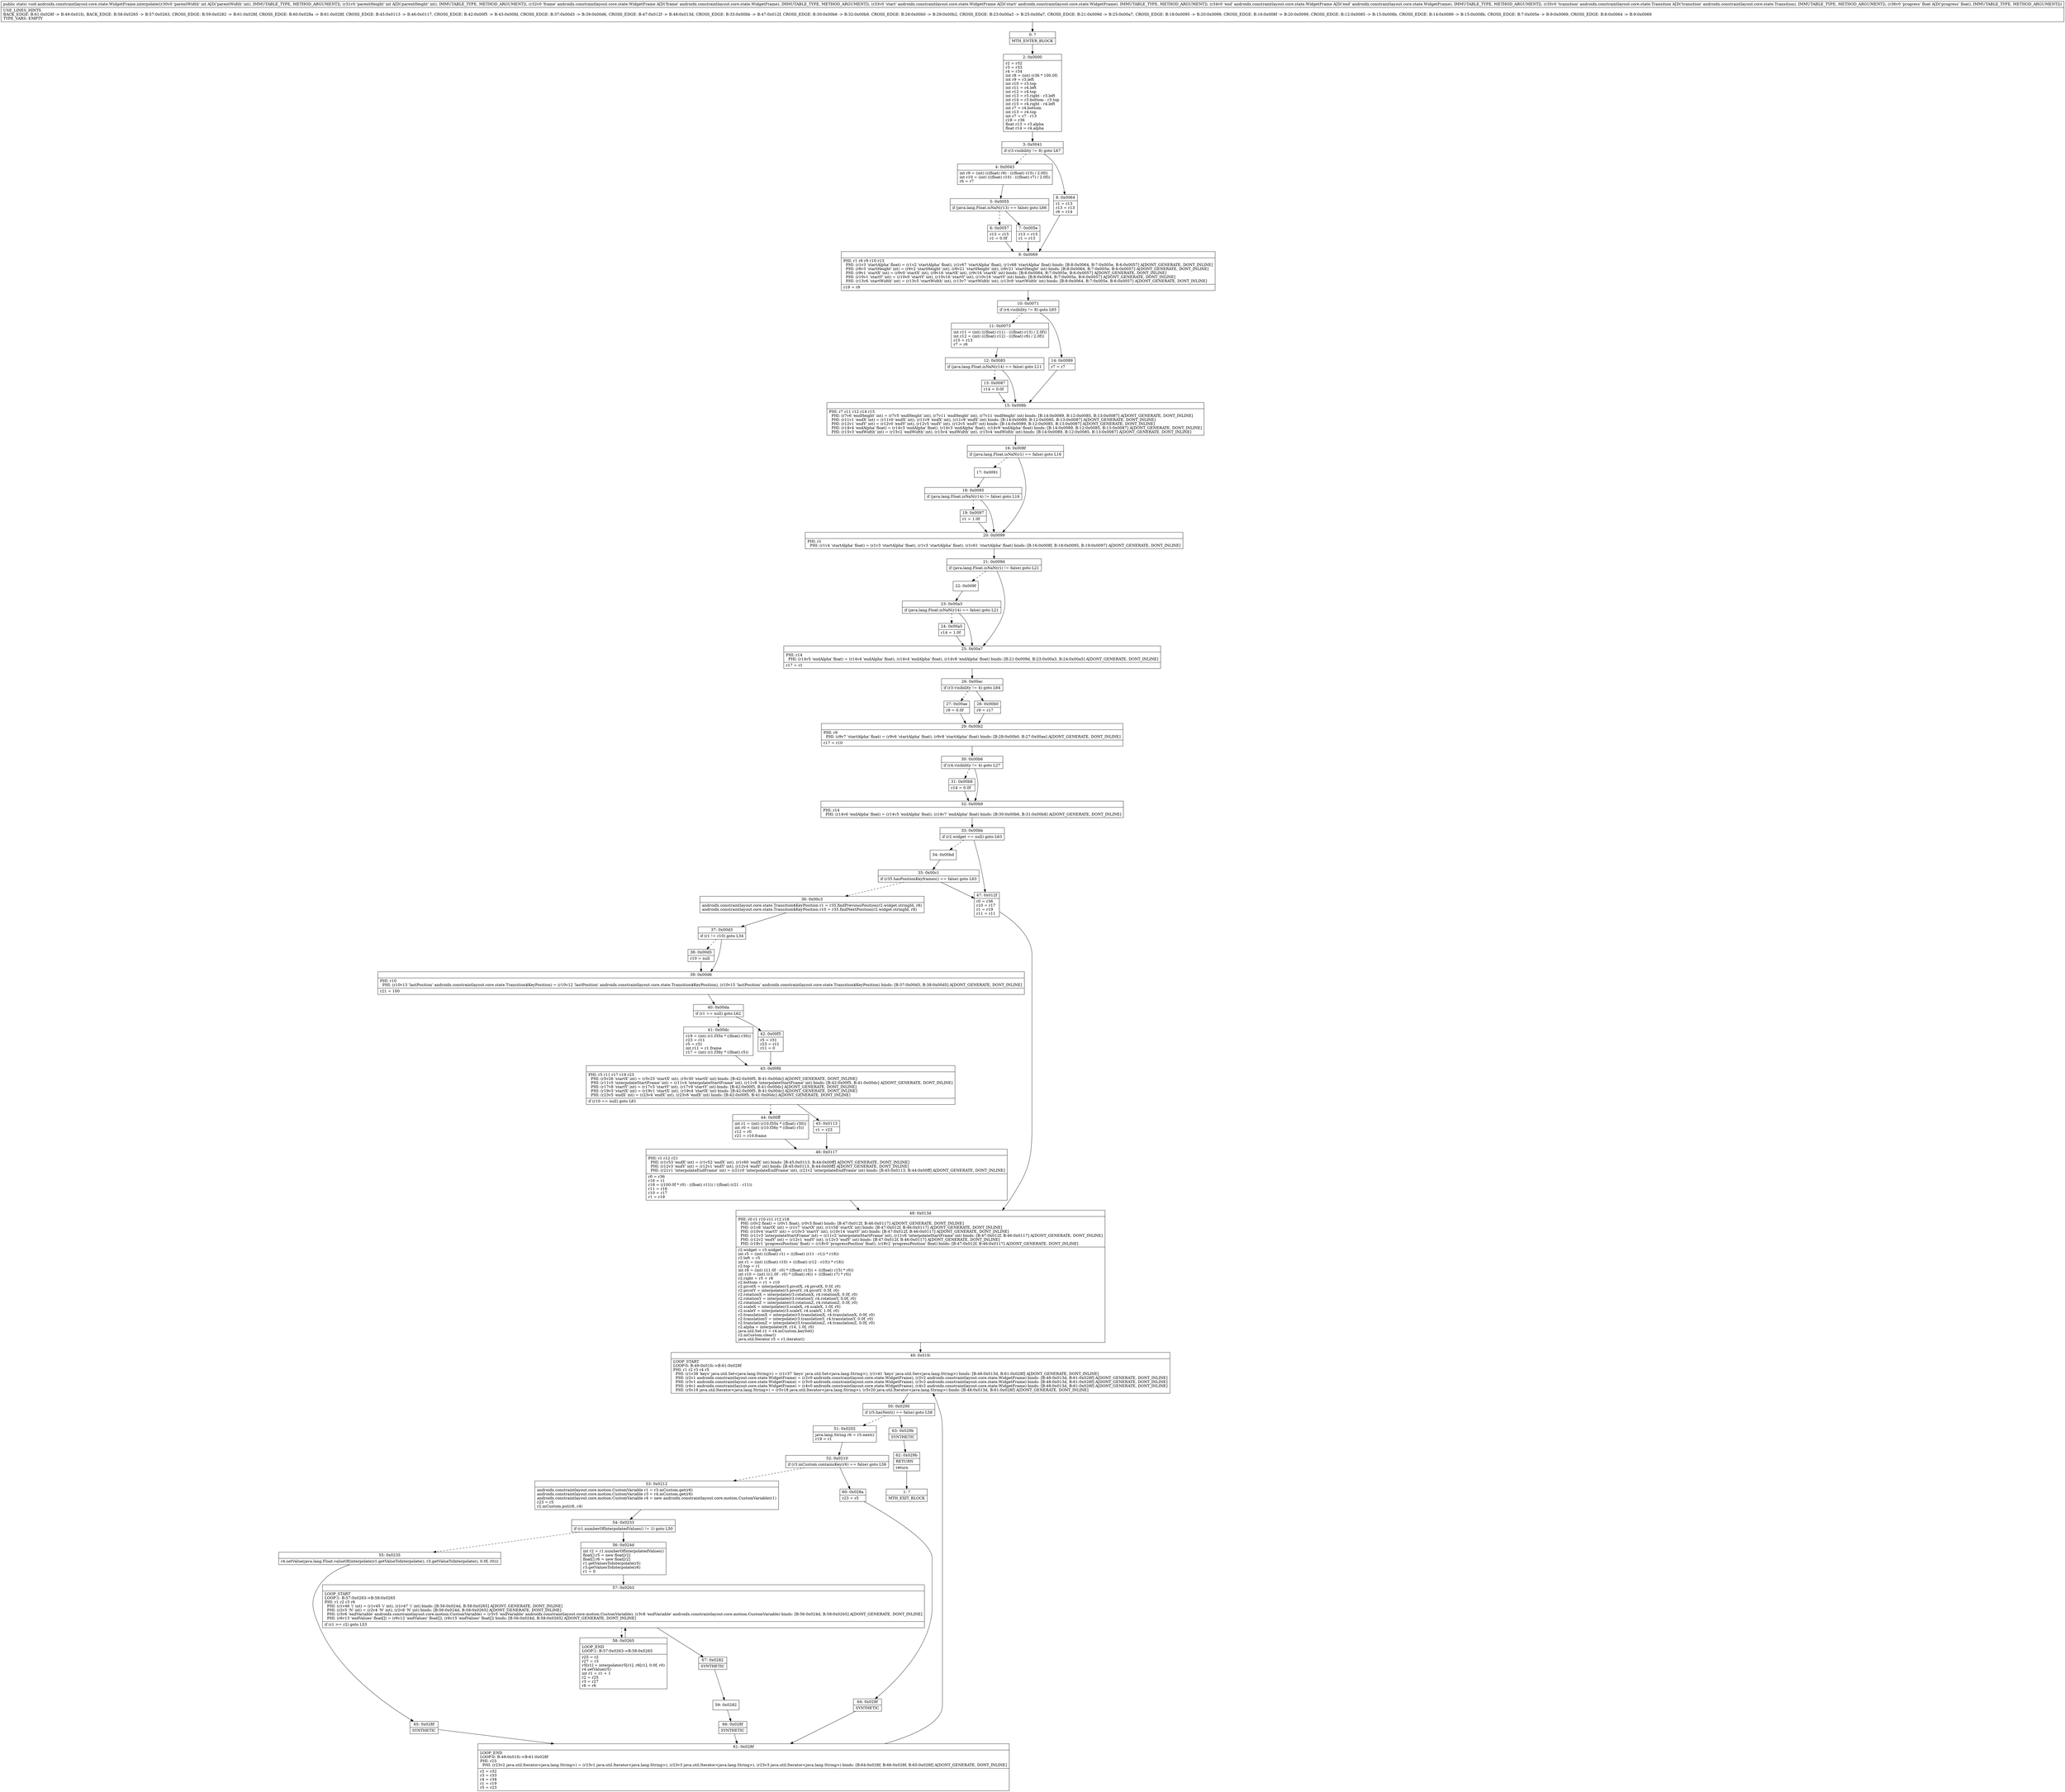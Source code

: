 digraph "CFG forandroidx.constraintlayout.core.state.WidgetFrame.interpolate(IILandroidx\/constraintlayout\/core\/state\/WidgetFrame;Landroidx\/constraintlayout\/core\/state\/WidgetFrame;Landroidx\/constraintlayout\/core\/state\/WidgetFrame;Landroidx\/constraintlayout\/core\/state\/Transition;F)V" {
Node_0 [shape=record,label="{0\:\ ?|MTH_ENTER_BLOCK\l}"];
Node_2 [shape=record,label="{2\:\ 0x0000|r2 = r32\lr3 = r33\lr4 = r34\lint r8 = (int) (r36 * 100.0f)\lint r9 = r3.left\lint r10 = r3.top\lint r11 = r4.left\lint r12 = r4.top\lint r13 = r3.right \- r3.left\lint r14 = r3.bottom \- r3.top\lint r15 = r4.right \- r4.left\lint r7 = r4.bottom\lint r13 = r4.top\lint r7 = r7 \- r13\lr18 = r36\lfloat r13 = r3.alpha\lfloat r14 = r4.alpha\l}"];
Node_3 [shape=record,label="{3\:\ 0x0041|if (r3.visibility != 8) goto L67\l}"];
Node_4 [shape=record,label="{4\:\ 0x0043|int r9 = (int) (((float) r9) \- (((float) r15) \/ 2.0f))\lint r10 = (int) (((float) r10) \- (((float) r7) \/ 2.0f))\lr6 = r7\l}"];
Node_5 [shape=record,label="{5\:\ 0x0055|if (java.lang.Float.isNaN(r13) == false) goto L66\l}"];
Node_6 [shape=record,label="{6\:\ 0x0057|r13 = r15\lr1 = 0.0f\l}"];
Node_9 [shape=record,label="{9\:\ 0x0069|PHI: r1 r6 r9 r10 r13 \l  PHI: (r1v3 'startAlpha' float) = (r1v2 'startAlpha' float), (r1v67 'startAlpha' float), (r1v68 'startAlpha' float) binds: [B:8:0x0064, B:7:0x005e, B:6:0x0057] A[DONT_GENERATE, DONT_INLINE]\l  PHI: (r6v3 'startHeight' int) = (r6v2 'startHeight' int), (r6v21 'startHeight' int), (r6v21 'startHeight' int) binds: [B:8:0x0064, B:7:0x005e, B:6:0x0057] A[DONT_GENERATE, DONT_INLINE]\l  PHI: (r9v1 'startX' int) = (r9v0 'startX' int), (r9v16 'startX' int), (r9v16 'startX' int) binds: [B:8:0x0064, B:7:0x005e, B:6:0x0057] A[DONT_GENERATE, DONT_INLINE]\l  PHI: (r10v1 'startY' int) = (r10v0 'startY' int), (r10v16 'startY' int), (r10v16 'startY' int) binds: [B:8:0x0064, B:7:0x005e, B:6:0x0057] A[DONT_GENERATE, DONT_INLINE]\l  PHI: (r13v6 'startWidth' int) = (r13v5 'startWidth' int), (r13v7 'startWidth' int), (r13v9 'startWidth' int) binds: [B:8:0x0064, B:7:0x005e, B:6:0x0057] A[DONT_GENERATE, DONT_INLINE]\l|r19 = r9\l}"];
Node_10 [shape=record,label="{10\:\ 0x0071|if (r4.visibility != 8) goto L65\l}"];
Node_11 [shape=record,label="{11\:\ 0x0073|int r11 = (int) (((float) r11) \- (((float) r13) \/ 2.0f))\lint r12 = (int) (((float) r12) \- (((float) r6) \/ 2.0f))\lr15 = r13\lr7 = r6\l}"];
Node_12 [shape=record,label="{12\:\ 0x0085|if (java.lang.Float.isNaN(r14) == false) goto L11\l}"];
Node_13 [shape=record,label="{13\:\ 0x0087|r14 = 0.0f\l}"];
Node_15 [shape=record,label="{15\:\ 0x008b|PHI: r7 r11 r12 r14 r15 \l  PHI: (r7v6 'endHeight' int) = (r7v5 'endHeight' int), (r7v11 'endHeight' int), (r7v11 'endHeight' int) binds: [B:14:0x0089, B:12:0x0085, B:13:0x0087] A[DONT_GENERATE, DONT_INLINE]\l  PHI: (r11v1 'endX' int) = (r11v0 'endX' int), (r11v9 'endX' int), (r11v9 'endX' int) binds: [B:14:0x0089, B:12:0x0085, B:13:0x0087] A[DONT_GENERATE, DONT_INLINE]\l  PHI: (r12v1 'endY' int) = (r12v0 'endY' int), (r12v5 'endY' int), (r12v5 'endY' int) binds: [B:14:0x0089, B:12:0x0085, B:13:0x0087] A[DONT_GENERATE, DONT_INLINE]\l  PHI: (r14v4 'endAlpha' float) = (r14v3 'endAlpha' float), (r14v3 'endAlpha' float), (r14v9 'endAlpha' float) binds: [B:14:0x0089, B:12:0x0085, B:13:0x0087] A[DONT_GENERATE, DONT_INLINE]\l  PHI: (r15v3 'endWidth' int) = (r15v2 'endWidth' int), (r15v4 'endWidth' int), (r15v4 'endWidth' int) binds: [B:14:0x0089, B:12:0x0085, B:13:0x0087] A[DONT_GENERATE, DONT_INLINE]\l}"];
Node_16 [shape=record,label="{16\:\ 0x008f|if (java.lang.Float.isNaN(r1) == false) goto L16\l}"];
Node_17 [shape=record,label="{17\:\ 0x0091}"];
Node_18 [shape=record,label="{18\:\ 0x0095|if (java.lang.Float.isNaN(r14) != false) goto L16\l}"];
Node_19 [shape=record,label="{19\:\ 0x0097|r1 = 1.0f\l}"];
Node_20 [shape=record,label="{20\:\ 0x0099|PHI: r1 \l  PHI: (r1v4 'startAlpha' float) = (r1v3 'startAlpha' float), (r1v3 'startAlpha' float), (r1v61 'startAlpha' float) binds: [B:16:0x008f, B:18:0x0095, B:19:0x0097] A[DONT_GENERATE, DONT_INLINE]\l}"];
Node_21 [shape=record,label="{21\:\ 0x009d|if (java.lang.Float.isNaN(r1) != false) goto L21\l}"];
Node_22 [shape=record,label="{22\:\ 0x009f}"];
Node_23 [shape=record,label="{23\:\ 0x00a3|if (java.lang.Float.isNaN(r14) == false) goto L21\l}"];
Node_24 [shape=record,label="{24\:\ 0x00a5|r14 = 1.0f\l}"];
Node_25 [shape=record,label="{25\:\ 0x00a7|PHI: r14 \l  PHI: (r14v5 'endAlpha' float) = (r14v4 'endAlpha' float), (r14v4 'endAlpha' float), (r14v8 'endAlpha' float) binds: [B:21:0x009d, B:23:0x00a3, B:24:0x00a5] A[DONT_GENERATE, DONT_INLINE]\l|r17 = r1\l}"];
Node_26 [shape=record,label="{26\:\ 0x00ac|if (r3.visibility != 4) goto L64\l}"];
Node_27 [shape=record,label="{27\:\ 0x00ae|r9 = 0.0f\l}"];
Node_29 [shape=record,label="{29\:\ 0x00b2|PHI: r9 \l  PHI: (r9v7 'startAlpha' float) = (r9v6 'startAlpha' float), (r9v8 'startAlpha' float) binds: [B:28:0x00b0, B:27:0x00ae] A[DONT_GENERATE, DONT_INLINE]\l|r17 = r10\l}"];
Node_30 [shape=record,label="{30\:\ 0x00b6|if (r4.visibility != 4) goto L27\l}"];
Node_31 [shape=record,label="{31\:\ 0x00b8|r14 = 0.0f\l}"];
Node_32 [shape=record,label="{32\:\ 0x00b9|PHI: r14 \l  PHI: (r14v6 'endAlpha' float) = (r14v5 'endAlpha' float), (r14v7 'endAlpha' float) binds: [B:30:0x00b6, B:31:0x00b8] A[DONT_GENERATE, DONT_INLINE]\l}"];
Node_33 [shape=record,label="{33\:\ 0x00bb|if (r2.widget == null) goto L63\l}"];
Node_34 [shape=record,label="{34\:\ 0x00bd}"];
Node_35 [shape=record,label="{35\:\ 0x00c1|if (r35.hasPositionKeyframes() == false) goto L63\l}"];
Node_36 [shape=record,label="{36\:\ 0x00c3|androidx.constraintlayout.core.state.Transition$KeyPosition r1 = r35.findPreviousPosition(r2.widget.stringId, r8)\landroidx.constraintlayout.core.state.Transition$KeyPosition r10 = r35.findNextPosition(r2.widget.stringId, r8)\l}"];
Node_37 [shape=record,label="{37\:\ 0x00d3|if (r1 != r10) goto L34\l}"];
Node_38 [shape=record,label="{38\:\ 0x00d5|r10 = null\l}"];
Node_39 [shape=record,label="{39\:\ 0x00d6|PHI: r10 \l  PHI: (r10v13 'lastPosition' androidx.constraintlayout.core.state.Transition$KeyPosition) = (r10v12 'lastPosition' androidx.constraintlayout.core.state.Transition$KeyPosition), (r10v15 'lastPosition' androidx.constraintlayout.core.state.Transition$KeyPosition) binds: [B:37:0x00d3, B:38:0x00d5] A[DONT_GENERATE, DONT_INLINE]\l|r21 = 100\l}"];
Node_40 [shape=record,label="{40\:\ 0x00da|if (r1 == null) goto L62\l}"];
Node_41 [shape=record,label="{41\:\ 0x00dc|r19 = (int) (r1.f35x * ((float) r30))\lr23 = r11\lr5 = r31\lint r11 = r1.frame\lr17 = (int) (r1.f36y * ((float) r5))\l}"];
Node_43 [shape=record,label="{43\:\ 0x00fd|PHI: r5 r11 r17 r19 r23 \l  PHI: (r5v26 'startX' int) = (r5v25 'startX' int), (r5v30 'startX' int) binds: [B:42:0x00f5, B:41:0x00dc] A[DONT_GENERATE, DONT_INLINE]\l  PHI: (r11v5 'interpolateStartFrame' int) = (r11v4 'interpolateStartFrame' int), (r11v8 'interpolateStartFrame' int) binds: [B:42:0x00f5, B:41:0x00dc] A[DONT_GENERATE, DONT_INLINE]\l  PHI: (r17v8 'startY' int) = (r17v3 'startY' int), (r17v9 'startY' int) binds: [B:42:0x00f5, B:41:0x00dc] A[DONT_GENERATE, DONT_INLINE]\l  PHI: (r19v3 'startX' int) = (r19v1 'startX' int), (r19v4 'startX' int) binds: [B:42:0x00f5, B:41:0x00dc] A[DONT_GENERATE, DONT_INLINE]\l  PHI: (r23v5 'endX' int) = (r23v4 'endX' int), (r23v6 'endX' int) binds: [B:42:0x00f5, B:41:0x00dc] A[DONT_GENERATE, DONT_INLINE]\l|if (r10 == null) goto L61\l}"];
Node_44 [shape=record,label="{44\:\ 0x00ff|int r1 = (int) (r10.f35x * ((float) r30))\lint r0 = (int) (r10.f36y * ((float) r5))\lr12 = r0\lr21 = r10.frame\l}"];
Node_46 [shape=record,label="{46\:\ 0x0117|PHI: r1 r12 r21 \l  PHI: (r1v53 'endX' int) = (r1v52 'endX' int), (r1v60 'endX' int) binds: [B:45:0x0113, B:44:0x00ff] A[DONT_GENERATE, DONT_INLINE]\l  PHI: (r12v3 'endY' int) = (r12v1 'endY' int), (r12v4 'endY' int) binds: [B:45:0x0113, B:44:0x00ff] A[DONT_GENERATE, DONT_INLINE]\l  PHI: (r21v1 'interpolateEndFrame' int) = (r21v0 'interpolateEndFrame' int), (r21v2 'interpolateEndFrame' int) binds: [B:45:0x0113, B:44:0x00ff] A[DONT_GENERATE, DONT_INLINE]\l|r0 = r36\lr16 = r1\lr18 = ((100.0f * r0) \- ((float) r11)) \/ ((float) (r21 \- r11))\lr11 = r16\lr10 = r17\lr1 = r19\l}"];
Node_48 [shape=record,label="{48\:\ 0x013d|PHI: r0 r1 r10 r11 r12 r18 \l  PHI: (r0v2 float) = (r0v1 float), (r0v3 float) binds: [B:47:0x012f, B:46:0x0117] A[DONT_GENERATE, DONT_INLINE]\l  PHI: (r1v8 'startX' int) = (r1v7 'startX' int), (r1v58 'startX' int) binds: [B:47:0x012f, B:46:0x0117] A[DONT_GENERATE, DONT_INLINE]\l  PHI: (r10v4 'startY' int) = (r10v3 'startY' int), (r10v14 'startY' int) binds: [B:47:0x012f, B:46:0x0117] A[DONT_GENERATE, DONT_INLINE]\l  PHI: (r11v3 'interpolateStartFrame' int) = (r11v2 'interpolateStartFrame' int), (r11v6 'interpolateStartFrame' int) binds: [B:47:0x012f, B:46:0x0117] A[DONT_GENERATE, DONT_INLINE]\l  PHI: (r12v2 'endY' int) = (r12v1 'endY' int), (r12v3 'endY' int) binds: [B:47:0x012f, B:46:0x0117] A[DONT_GENERATE, DONT_INLINE]\l  PHI: (r18v1 'progressPosition' float) = (r18v0 'progressPosition' float), (r18v2 'progressPosition' float) binds: [B:47:0x012f, B:46:0x0117] A[DONT_GENERATE, DONT_INLINE]\l|r2.widget = r3.widget\lint r5 = (int) (((float) r1) + (((float) (r11 \- r1)) * r18))\lr2.left = r5\lint r1 = (int) (((float) r10) + (((float) (r12 \- r10)) * r18))\lr2.top = r1\lint r8 = (int) (((1.0f \- r0) * ((float) r13)) + (((float) r15) * r0))\lint r10 = (int) (((1.0f \- r0) * ((float) r6)) + (((float) r7) * r0))\lr2.right = r5 + r8\lr2.bottom = r1 + r10\lr2.pivotX = interpolate(r3.pivotX, r4.pivotX, 0.5f, r0)\lr2.pivotY = interpolate(r3.pivotY, r4.pivotY, 0.5f, r0)\lr2.rotationX = interpolate(r3.rotationX, r4.rotationX, 0.0f, r0)\lr2.rotationY = interpolate(r3.rotationY, r4.rotationY, 0.0f, r0)\lr2.rotationZ = interpolate(r3.rotationZ, r4.rotationZ, 0.0f, r0)\lr2.scaleX = interpolate(r3.scaleX, r4.scaleX, 1.0f, r0)\lr2.scaleY = interpolate(r3.scaleY, r4.scaleY, 1.0f, r0)\lr2.translationX = interpolate(r3.translationX, r4.translationX, 0.0f, r0)\lr2.translationY = interpolate(r3.translationY, r4.translationY, 0.0f, r0)\lr2.translationZ = interpolate(r3.translationZ, r4.translationZ, 0.0f, r0)\lr2.alpha = interpolate(r9, r14, 1.0f, r0)\ljava.util.Set r1 = r4.mCustom.keySet()\lr2.mCustom.clear()\ljava.util.Iterator r5 = r1.iterator()\l}"];
Node_49 [shape=record,label="{49\:\ 0x01fc|LOOP_START\lLOOP:0: B:49:0x01fc\-\>B:61:0x028f\lPHI: r1 r2 r3 r4 r5 \l  PHI: (r1v38 'keys' java.util.Set\<java.lang.String\>) = (r1v37 'keys' java.util.Set\<java.lang.String\>), (r1v41 'keys' java.util.Set\<java.lang.String\>) binds: [B:48:0x013d, B:61:0x028f] A[DONT_GENERATE, DONT_INLINE]\l  PHI: (r2v1 androidx.constraintlayout.core.state.WidgetFrame) = (r2v0 androidx.constraintlayout.core.state.WidgetFrame), (r2v2 androidx.constraintlayout.core.state.WidgetFrame) binds: [B:48:0x013d, B:61:0x028f] A[DONT_GENERATE, DONT_INLINE]\l  PHI: (r3v1 androidx.constraintlayout.core.state.WidgetFrame) = (r3v0 androidx.constraintlayout.core.state.WidgetFrame), (r3v2 androidx.constraintlayout.core.state.WidgetFrame) binds: [B:48:0x013d, B:61:0x028f] A[DONT_GENERATE, DONT_INLINE]\l  PHI: (r4v1 androidx.constraintlayout.core.state.WidgetFrame) = (r4v0 androidx.constraintlayout.core.state.WidgetFrame), (r4v2 androidx.constraintlayout.core.state.WidgetFrame) binds: [B:48:0x013d, B:61:0x028f] A[DONT_GENERATE, DONT_INLINE]\l  PHI: (r5v19 java.util.Iterator\<java.lang.String\>) = (r5v18 java.util.Iterator\<java.lang.String\>), (r5v20 java.util.Iterator\<java.lang.String\>) binds: [B:48:0x013d, B:61:0x028f] A[DONT_GENERATE, DONT_INLINE]\l}"];
Node_50 [shape=record,label="{50\:\ 0x0200|if (r5.hasNext() == false) goto L58\l}"];
Node_51 [shape=record,label="{51\:\ 0x0202|java.lang.String r6 = r5.next()\lr19 = r1\l}"];
Node_52 [shape=record,label="{52\:\ 0x0210|if (r3.mCustom.containsKey(r6) == false) goto L56\l}"];
Node_53 [shape=record,label="{53\:\ 0x0212|androidx.constraintlayout.core.motion.CustomVariable r1 = r3.mCustom.get(r6)\landroidx.constraintlayout.core.motion.CustomVariable r3 = r4.mCustom.get(r6)\landroidx.constraintlayout.core.motion.CustomVariable r4 = new androidx.constraintlayout.core.motion.CustomVariable(r1)\lr23 = r5\lr2.mCustom.put(r6, r4)\l}"];
Node_54 [shape=record,label="{54\:\ 0x0233|if (r1.numberOfInterpolatedValues() != 1) goto L50\l}"];
Node_55 [shape=record,label="{55\:\ 0x0235|r4.setValue(java.lang.Float.valueOf(interpolate(r1.getValueToInterpolate(), r3.getValueToInterpolate(), 0.0f, r0)))\l}"];
Node_65 [shape=record,label="{65\:\ 0x028f|SYNTHETIC\l}"];
Node_61 [shape=record,label="{61\:\ 0x028f|LOOP_END\lLOOP:0: B:49:0x01fc\-\>B:61:0x028f\lPHI: r23 \l  PHI: (r23v2 java.util.Iterator\<java.lang.String\>) = (r23v1 java.util.Iterator\<java.lang.String\>), (r23v3 java.util.Iterator\<java.lang.String\>), (r23v3 java.util.Iterator\<java.lang.String\>) binds: [B:64:0x028f, B:66:0x028f, B:65:0x028f] A[DONT_GENERATE, DONT_INLINE]\l|r2 = r32\lr3 = r33\lr4 = r34\lr1 = r19\lr5 = r23\l}"];
Node_56 [shape=record,label="{56\:\ 0x024d|int r2 = r1.numberOfInterpolatedValues()\lfloat[] r5 = new float[r2]\lfloat[] r6 = new float[r2]\lr1.getValuesToInterpolate(r5)\lr3.getValuesToInterpolate(r6)\lr1 = 0\l}"];
Node_57 [shape=record,label="{57\:\ 0x0263|LOOP_START\lLOOP:1: B:57:0x0263\-\>B:58:0x0265\lPHI: r1 r2 r3 r6 \l  PHI: (r1v46 'i' int) = (r1v45 'i' int), (r1v47 'i' int) binds: [B:56:0x024d, B:58:0x0265] A[DONT_GENERATE, DONT_INLINE]\l  PHI: (r2v5 'N' int) = (r2v4 'N' int), (r2v8 'N' int) binds: [B:56:0x024d, B:58:0x0265] A[DONT_GENERATE, DONT_INLINE]\l  PHI: (r3v6 'endVariable' androidx.constraintlayout.core.motion.CustomVariable) = (r3v5 'endVariable' androidx.constraintlayout.core.motion.CustomVariable), (r3v8 'endVariable' androidx.constraintlayout.core.motion.CustomVariable) binds: [B:56:0x024d, B:58:0x0265] A[DONT_GENERATE, DONT_INLINE]\l  PHI: (r6v13 'endValues' float[]) = (r6v12 'endValues' float[]), (r6v15 'endValues' float[]) binds: [B:56:0x024d, B:58:0x0265] A[DONT_GENERATE, DONT_INLINE]\l|if (r1 \>= r2) goto L53\l}"];
Node_58 [shape=record,label="{58\:\ 0x0265|LOOP_END\lLOOP:1: B:57:0x0263\-\>B:58:0x0265\l|r25 = r2\lr27 = r3\lr5[r1] = interpolate(r5[r1], r6[r1], 0.0f, r0)\lr4.setValue(r5)\lint r1 = r1 + 1\lr2 = r25\lr3 = r27\lr6 = r6\l}"];
Node_67 [shape=record,label="{67\:\ 0x0282|SYNTHETIC\l}"];
Node_59 [shape=record,label="{59\:\ 0x0282}"];
Node_66 [shape=record,label="{66\:\ 0x028f|SYNTHETIC\l}"];
Node_60 [shape=record,label="{60\:\ 0x028a|r23 = r5\l}"];
Node_64 [shape=record,label="{64\:\ 0x028f|SYNTHETIC\l}"];
Node_63 [shape=record,label="{63\:\ 0x029b|SYNTHETIC\l}"];
Node_62 [shape=record,label="{62\:\ 0x029b|RETURN\l|return\l}"];
Node_1 [shape=record,label="{1\:\ ?|MTH_EXIT_BLOCK\l}"];
Node_45 [shape=record,label="{45\:\ 0x0113|r1 = r23\l}"];
Node_42 [shape=record,label="{42\:\ 0x00f5|r5 = r31\lr23 = r11\lr11 = 0\l}"];
Node_47 [shape=record,label="{47\:\ 0x012f|r0 = r36\lr10 = r17\lr1 = r19\lr11 = r11\l}"];
Node_28 [shape=record,label="{28\:\ 0x00b0|r9 = r17\l}"];
Node_14 [shape=record,label="{14\:\ 0x0089|r7 = r7\l}"];
Node_7 [shape=record,label="{7\:\ 0x005e|r13 = r15\lr1 = r13\l}"];
Node_8 [shape=record,label="{8\:\ 0x0064|r1 = r13\lr13 = r13\lr6 = r14\l}"];
MethodNode[shape=record,label="{public static void androidx.constraintlayout.core.state.WidgetFrame.interpolate((r30v0 'parentWidth' int A[D('parentWidth' int), IMMUTABLE_TYPE, METHOD_ARGUMENT]), (r31v0 'parentHeight' int A[D('parentHeight' int), IMMUTABLE_TYPE, METHOD_ARGUMENT]), (r32v0 'frame' androidx.constraintlayout.core.state.WidgetFrame A[D('frame' androidx.constraintlayout.core.state.WidgetFrame), IMMUTABLE_TYPE, METHOD_ARGUMENT]), (r33v0 'start' androidx.constraintlayout.core.state.WidgetFrame A[D('start' androidx.constraintlayout.core.state.WidgetFrame), IMMUTABLE_TYPE, METHOD_ARGUMENT]), (r34v0 'end' androidx.constraintlayout.core.state.WidgetFrame A[D('end' androidx.constraintlayout.core.state.WidgetFrame), IMMUTABLE_TYPE, METHOD_ARGUMENT]), (r35v0 'transition' androidx.constraintlayout.core.state.Transition A[D('transition' androidx.constraintlayout.core.state.Transition), IMMUTABLE_TYPE, METHOD_ARGUMENT]), (r36v0 'progress' float A[D('progress' float), IMMUTABLE_TYPE, METHOD_ARGUMENT]))  | USE_LINES_HINTS\lBACK_EDGE: B:61:0x028f \-\> B:49:0x01fc, BACK_EDGE: B:58:0x0265 \-\> B:57:0x0263, CROSS_EDGE: B:59:0x0282 \-\> B:61:0x028f, CROSS_EDGE: B:60:0x028a \-\> B:61:0x028f, CROSS_EDGE: B:45:0x0113 \-\> B:46:0x0117, CROSS_EDGE: B:42:0x00f5 \-\> B:43:0x00fd, CROSS_EDGE: B:37:0x00d3 \-\> B:39:0x00d6, CROSS_EDGE: B:47:0x012f \-\> B:48:0x013d, CROSS_EDGE: B:33:0x00bb \-\> B:47:0x012f, CROSS_EDGE: B:30:0x00b6 \-\> B:32:0x00b9, CROSS_EDGE: B:28:0x00b0 \-\> B:29:0x00b2, CROSS_EDGE: B:23:0x00a3 \-\> B:25:0x00a7, CROSS_EDGE: B:21:0x009d \-\> B:25:0x00a7, CROSS_EDGE: B:18:0x0095 \-\> B:20:0x0099, CROSS_EDGE: B:16:0x008f \-\> B:20:0x0099, CROSS_EDGE: B:12:0x0085 \-\> B:15:0x008b, CROSS_EDGE: B:14:0x0089 \-\> B:15:0x008b, CROSS_EDGE: B:7:0x005e \-\> B:9:0x0069, CROSS_EDGE: B:8:0x0064 \-\> B:9:0x0069\lTYPE_VARS: EMPTY\l}"];
MethodNode -> Node_0;Node_0 -> Node_2;
Node_2 -> Node_3;
Node_3 -> Node_4[style=dashed];
Node_3 -> Node_8;
Node_4 -> Node_5;
Node_5 -> Node_6[style=dashed];
Node_5 -> Node_7;
Node_6 -> Node_9;
Node_9 -> Node_10;
Node_10 -> Node_11[style=dashed];
Node_10 -> Node_14;
Node_11 -> Node_12;
Node_12 -> Node_13[style=dashed];
Node_12 -> Node_15;
Node_13 -> Node_15;
Node_15 -> Node_16;
Node_16 -> Node_17[style=dashed];
Node_16 -> Node_20;
Node_17 -> Node_18;
Node_18 -> Node_19[style=dashed];
Node_18 -> Node_20;
Node_19 -> Node_20;
Node_20 -> Node_21;
Node_21 -> Node_22[style=dashed];
Node_21 -> Node_25;
Node_22 -> Node_23;
Node_23 -> Node_24[style=dashed];
Node_23 -> Node_25;
Node_24 -> Node_25;
Node_25 -> Node_26;
Node_26 -> Node_27[style=dashed];
Node_26 -> Node_28;
Node_27 -> Node_29;
Node_29 -> Node_30;
Node_30 -> Node_31[style=dashed];
Node_30 -> Node_32;
Node_31 -> Node_32;
Node_32 -> Node_33;
Node_33 -> Node_34[style=dashed];
Node_33 -> Node_47;
Node_34 -> Node_35;
Node_35 -> Node_36[style=dashed];
Node_35 -> Node_47;
Node_36 -> Node_37;
Node_37 -> Node_38[style=dashed];
Node_37 -> Node_39;
Node_38 -> Node_39;
Node_39 -> Node_40;
Node_40 -> Node_41[style=dashed];
Node_40 -> Node_42;
Node_41 -> Node_43;
Node_43 -> Node_44[style=dashed];
Node_43 -> Node_45;
Node_44 -> Node_46;
Node_46 -> Node_48;
Node_48 -> Node_49;
Node_49 -> Node_50;
Node_50 -> Node_51[style=dashed];
Node_50 -> Node_63;
Node_51 -> Node_52;
Node_52 -> Node_53[style=dashed];
Node_52 -> Node_60;
Node_53 -> Node_54;
Node_54 -> Node_55[style=dashed];
Node_54 -> Node_56;
Node_55 -> Node_65;
Node_65 -> Node_61;
Node_61 -> Node_49;
Node_56 -> Node_57;
Node_57 -> Node_58[style=dashed];
Node_57 -> Node_67;
Node_58 -> Node_57;
Node_67 -> Node_59;
Node_59 -> Node_66;
Node_66 -> Node_61;
Node_60 -> Node_64;
Node_64 -> Node_61;
Node_63 -> Node_62;
Node_62 -> Node_1;
Node_45 -> Node_46;
Node_42 -> Node_43;
Node_47 -> Node_48;
Node_28 -> Node_29;
Node_14 -> Node_15;
Node_7 -> Node_9;
Node_8 -> Node_9;
}

